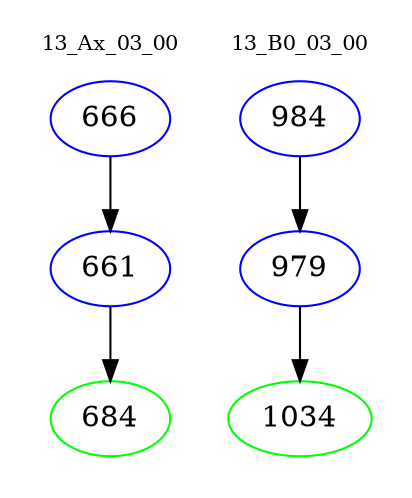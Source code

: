 digraph{
subgraph cluster_0 {
color = white
label = "13_Ax_03_00";
fontsize=10;
T0_666 [label="666", color="blue"]
T0_666 -> T0_661 [color="black"]
T0_661 [label="661", color="blue"]
T0_661 -> T0_684 [color="black"]
T0_684 [label="684", color="green"]
}
subgraph cluster_1 {
color = white
label = "13_B0_03_00";
fontsize=10;
T1_984 [label="984", color="blue"]
T1_984 -> T1_979 [color="black"]
T1_979 [label="979", color="blue"]
T1_979 -> T1_1034 [color="black"]
T1_1034 [label="1034", color="green"]
}
}
